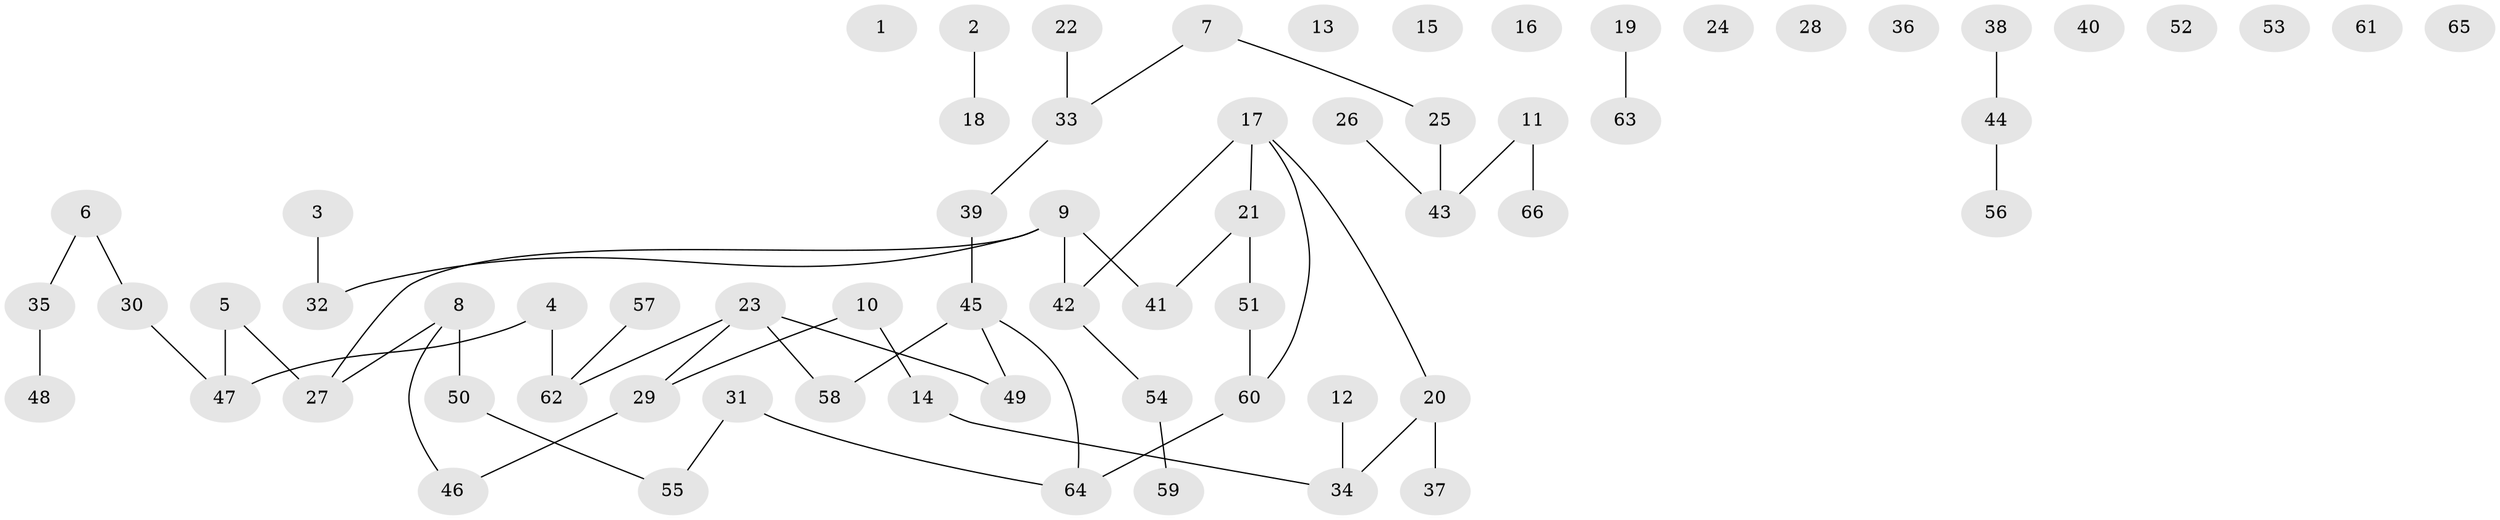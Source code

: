 // coarse degree distribution, {0: 0.7894736842105263, 1: 0.15789473684210525, 3: 0.05263157894736842}
// Generated by graph-tools (version 1.1) at 2025/42/03/04/25 21:42:36]
// undirected, 66 vertices, 57 edges
graph export_dot {
graph [start="1"]
  node [color=gray90,style=filled];
  1;
  2;
  3;
  4;
  5;
  6;
  7;
  8;
  9;
  10;
  11;
  12;
  13;
  14;
  15;
  16;
  17;
  18;
  19;
  20;
  21;
  22;
  23;
  24;
  25;
  26;
  27;
  28;
  29;
  30;
  31;
  32;
  33;
  34;
  35;
  36;
  37;
  38;
  39;
  40;
  41;
  42;
  43;
  44;
  45;
  46;
  47;
  48;
  49;
  50;
  51;
  52;
  53;
  54;
  55;
  56;
  57;
  58;
  59;
  60;
  61;
  62;
  63;
  64;
  65;
  66;
  2 -- 18;
  3 -- 32;
  4 -- 47;
  4 -- 62;
  5 -- 27;
  5 -- 47;
  6 -- 30;
  6 -- 35;
  7 -- 25;
  7 -- 33;
  8 -- 27;
  8 -- 46;
  8 -- 50;
  9 -- 27;
  9 -- 32;
  9 -- 41;
  9 -- 42;
  10 -- 14;
  10 -- 29;
  11 -- 43;
  11 -- 66;
  12 -- 34;
  14 -- 34;
  17 -- 20;
  17 -- 21;
  17 -- 42;
  17 -- 60;
  19 -- 63;
  20 -- 34;
  20 -- 37;
  21 -- 41;
  21 -- 51;
  22 -- 33;
  23 -- 29;
  23 -- 49;
  23 -- 58;
  23 -- 62;
  25 -- 43;
  26 -- 43;
  29 -- 46;
  30 -- 47;
  31 -- 55;
  31 -- 64;
  33 -- 39;
  35 -- 48;
  38 -- 44;
  39 -- 45;
  42 -- 54;
  44 -- 56;
  45 -- 49;
  45 -- 58;
  45 -- 64;
  50 -- 55;
  51 -- 60;
  54 -- 59;
  57 -- 62;
  60 -- 64;
}
